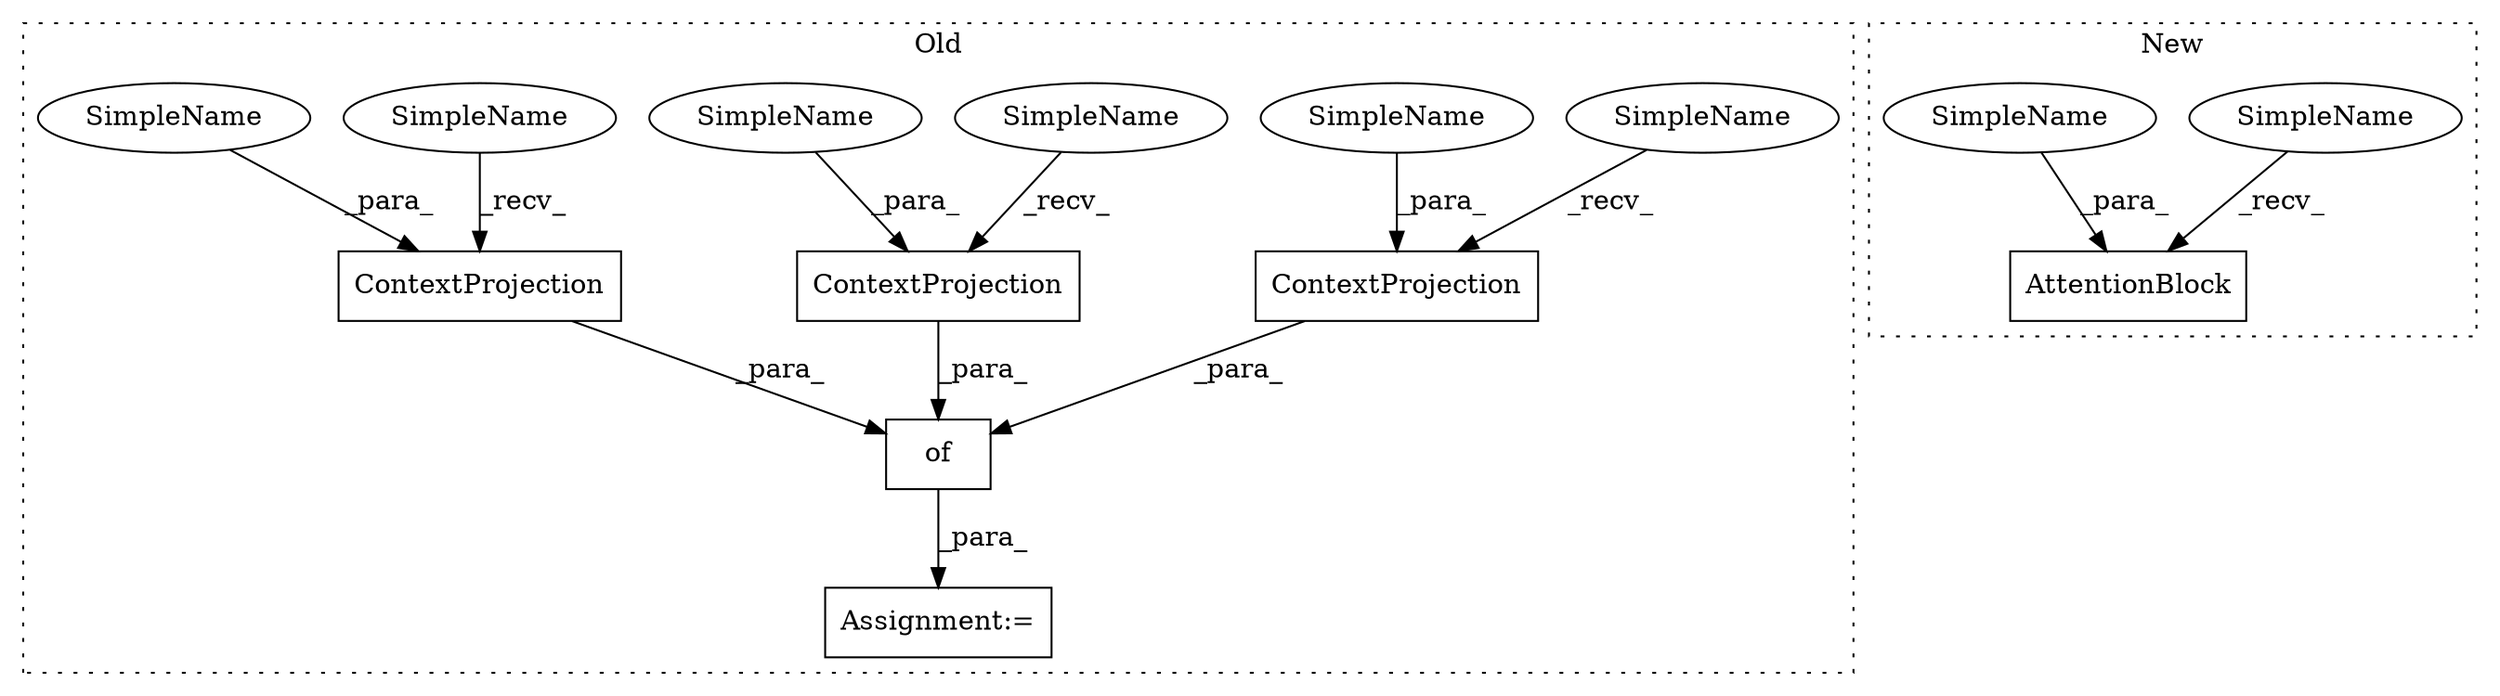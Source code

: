digraph G {
subgraph cluster0 {
1 [label="ContextProjection" a="32" s="2117,2182" l="18,1" shape="box"];
3 [label="ContextProjection" a="32" s="2207,2272" l="18,1" shape="box"];
4 [label="of" a="32" s="2091,2365" l="3,1" shape="box"];
5 [label="ContextProjection" a="32" s="2299,2364" l="18,1" shape="box"];
6 [label="Assignment:=" a="7" s="2086" l="1" shape="box"];
7 [label="SimpleName" a="42" s="2282" l="16" shape="ellipse"];
8 [label="SimpleName" a="42" s="2100" l="16" shape="ellipse"];
9 [label="SimpleName" a="42" s="2190" l="16" shape="ellipse"];
10 [label="SimpleName" a="42" s="2135" l="30" shape="ellipse"];
11 [label="SimpleName" a="42" s="2225" l="30" shape="ellipse"];
12 [label="SimpleName" a="42" s="2317" l="30" shape="ellipse"];
label = "Old";
style="dotted";
}
subgraph cluster1 {
2 [label="AttentionBlock" a="32" s="2108,2192" l="15,1" shape="box"];
13 [label="SimpleName" a="42" s="2091" l="16" shape="ellipse"];
14 [label="SimpleName" a="42" s="2123" l="30" shape="ellipse"];
label = "New";
style="dotted";
}
1 -> 4 [label="_para_"];
3 -> 4 [label="_para_"];
4 -> 6 [label="_para_"];
5 -> 4 [label="_para_"];
7 -> 5 [label="_recv_"];
8 -> 1 [label="_recv_"];
9 -> 3 [label="_recv_"];
10 -> 1 [label="_para_"];
11 -> 3 [label="_para_"];
12 -> 5 [label="_para_"];
13 -> 2 [label="_recv_"];
14 -> 2 [label="_para_"];
}